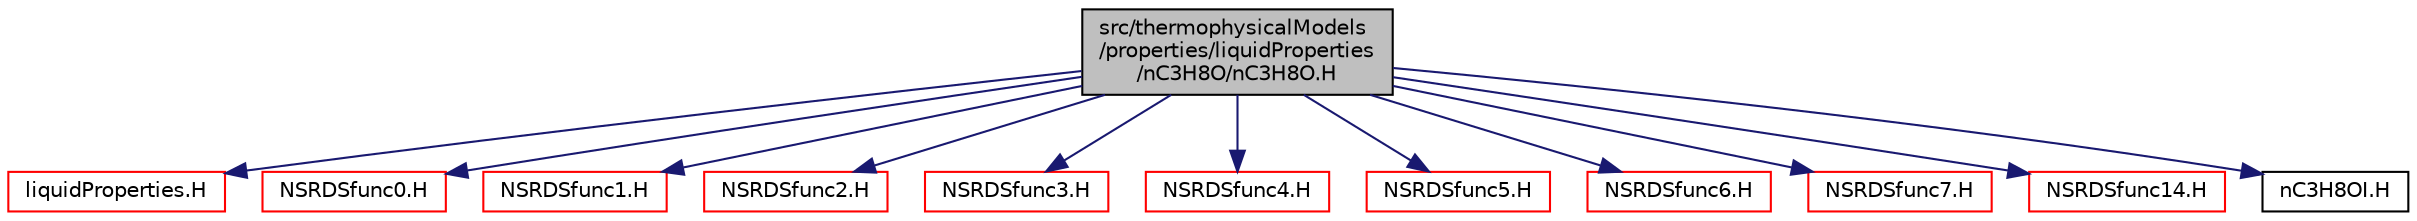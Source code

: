 digraph "src/thermophysicalModels/properties/liquidProperties/nC3H8O/nC3H8O.H"
{
  bgcolor="transparent";
  edge [fontname="Helvetica",fontsize="10",labelfontname="Helvetica",labelfontsize="10"];
  node [fontname="Helvetica",fontsize="10",shape=record];
  Node1 [label="src/thermophysicalModels\l/properties/liquidProperties\l/nC3H8O/nC3H8O.H",height=0.2,width=0.4,color="black", fillcolor="grey75", style="filled", fontcolor="black"];
  Node1 -> Node2 [color="midnightblue",fontsize="10",style="solid",fontname="Helvetica"];
  Node2 [label="liquidProperties.H",height=0.2,width=0.4,color="red",URL="$a10075.html"];
  Node1 -> Node3 [color="midnightblue",fontsize="10",style="solid",fontname="Helvetica"];
  Node3 [label="NSRDSfunc0.H",height=0.2,width=0.4,color="red",URL="$a10370.html"];
  Node1 -> Node4 [color="midnightblue",fontsize="10",style="solid",fontname="Helvetica"];
  Node4 [label="NSRDSfunc1.H",height=0.2,width=0.4,color="red",URL="$a10372.html"];
  Node1 -> Node5 [color="midnightblue",fontsize="10",style="solid",fontname="Helvetica"];
  Node5 [label="NSRDSfunc2.H",height=0.2,width=0.4,color="red",URL="$a10376.html"];
  Node1 -> Node6 [color="midnightblue",fontsize="10",style="solid",fontname="Helvetica"];
  Node6 [label="NSRDSfunc3.H",height=0.2,width=0.4,color="red",URL="$a10378.html"];
  Node1 -> Node7 [color="midnightblue",fontsize="10",style="solid",fontname="Helvetica"];
  Node7 [label="NSRDSfunc4.H",height=0.2,width=0.4,color="red",URL="$a10380.html"];
  Node1 -> Node8 [color="midnightblue",fontsize="10",style="solid",fontname="Helvetica"];
  Node8 [label="NSRDSfunc5.H",height=0.2,width=0.4,color="red",URL="$a10382.html"];
  Node1 -> Node9 [color="midnightblue",fontsize="10",style="solid",fontname="Helvetica"];
  Node9 [label="NSRDSfunc6.H",height=0.2,width=0.4,color="red",URL="$a10384.html"];
  Node1 -> Node10 [color="midnightblue",fontsize="10",style="solid",fontname="Helvetica"];
  Node10 [label="NSRDSfunc7.H",height=0.2,width=0.4,color="red",URL="$a10386.html"];
  Node1 -> Node11 [color="midnightblue",fontsize="10",style="solid",fontname="Helvetica"];
  Node11 [label="NSRDSfunc14.H",height=0.2,width=0.4,color="red",URL="$a10374.html"];
  Node1 -> Node12 [color="midnightblue",fontsize="10",style="solid",fontname="Helvetica"];
  Node12 [label="nC3H8OI.H",height=0.2,width=0.4,color="black",URL="$a10085.html"];
}

